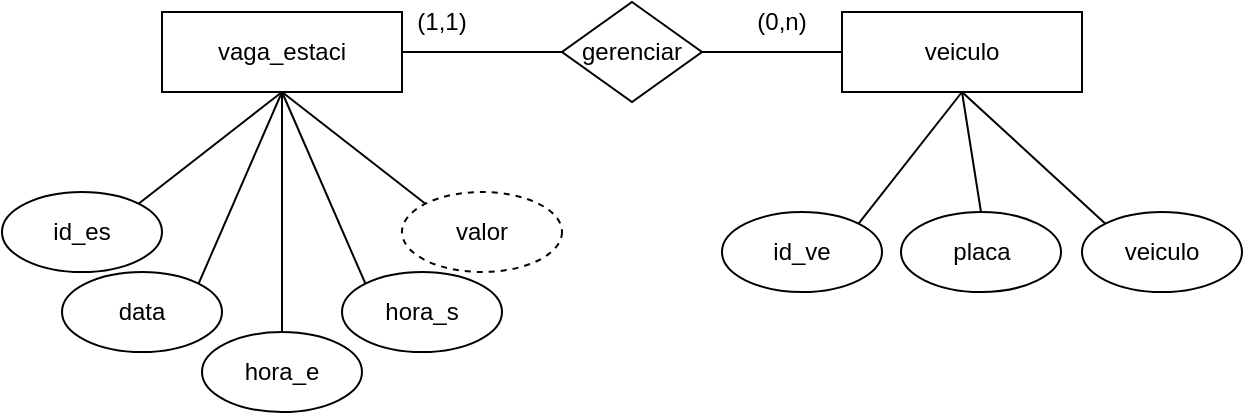 <mxfile version="14.0.1" type="device"><diagram id="kd8TH6XxW6G-KKz8MNmd" name="Page-1"><mxGraphModel dx="2398" dy="393" grid="1" gridSize="10" guides="1" tooltips="1" connect="1" arrows="1" fold="1" page="1" pageScale="1" pageWidth="827" pageHeight="1169" math="0" shadow="0"><root><mxCell id="0"/><mxCell id="1" parent="0"/><mxCell id="07_vLv7PNWrVF1EChfSV-13" style="edgeStyle=none;rounded=0;orthogonalLoop=1;jettySize=auto;html=1;exitX=1;exitY=0.5;exitDx=0;exitDy=0;entryX=0;entryY=0.5;entryDx=0;entryDy=0;endArrow=none;endFill=0;" parent="1" source="86_40vhueKDDI9K-rQPD-1" target="07_vLv7PNWrVF1EChfSV-12" edge="1"><mxGeometry relative="1" as="geometry"/></mxCell><mxCell id="86_40vhueKDDI9K-rQPD-1" value="vaga_estaci" style="rounded=0;whiteSpace=wrap;html=1;" parent="1" vertex="1"><mxGeometry x="-1530" y="50" width="120" height="40" as="geometry"/></mxCell><mxCell id="86_40vhueKDDI9K-rQPD-9" style="rounded=0;orthogonalLoop=1;jettySize=auto;html=1;exitX=1;exitY=0;exitDx=0;exitDy=0;entryX=0.5;entryY=1;entryDx=0;entryDy=0;endArrow=none;endFill=0;" parent="1" source="86_40vhueKDDI9K-rQPD-2" target="86_40vhueKDDI9K-rQPD-1" edge="1"><mxGeometry relative="1" as="geometry"/></mxCell><mxCell id="86_40vhueKDDI9K-rQPD-2" value="id_es" style="ellipse;whiteSpace=wrap;html=1;" parent="1" vertex="1"><mxGeometry x="-1610" y="140" width="80" height="40" as="geometry"/></mxCell><mxCell id="86_40vhueKDDI9K-rQPD-13" style="edgeStyle=none;rounded=0;orthogonalLoop=1;jettySize=auto;html=1;exitX=0;exitY=0;exitDx=0;exitDy=0;entryX=0.5;entryY=1;entryDx=0;entryDy=0;endArrow=none;endFill=0;" parent="1" source="86_40vhueKDDI9K-rQPD-6" target="86_40vhueKDDI9K-rQPD-1" edge="1"><mxGeometry relative="1" as="geometry"/></mxCell><mxCell id="86_40vhueKDDI9K-rQPD-6" value="hora_s" style="ellipse;whiteSpace=wrap;html=1;" parent="1" vertex="1"><mxGeometry x="-1440" y="180" width="80" height="40" as="geometry"/></mxCell><mxCell id="86_40vhueKDDI9K-rQPD-12" style="edgeStyle=none;rounded=0;orthogonalLoop=1;jettySize=auto;html=1;exitX=0.5;exitY=0;exitDx=0;exitDy=0;endArrow=none;endFill=0;" parent="1" source="86_40vhueKDDI9K-rQPD-7" edge="1"><mxGeometry relative="1" as="geometry"><mxPoint x="-1470" y="90" as="targetPoint"/></mxGeometry></mxCell><mxCell id="86_40vhueKDDI9K-rQPD-7" value="hora_e" style="ellipse;whiteSpace=wrap;html=1;" parent="1" vertex="1"><mxGeometry x="-1510" y="210" width="80" height="40" as="geometry"/></mxCell><mxCell id="86_40vhueKDDI9K-rQPD-14" style="edgeStyle=none;rounded=0;orthogonalLoop=1;jettySize=auto;html=1;exitX=0;exitY=0;exitDx=0;exitDy=0;entryX=0.5;entryY=1;entryDx=0;entryDy=0;endArrow=none;endFill=0;" parent="1" source="86_40vhueKDDI9K-rQPD-8" target="86_40vhueKDDI9K-rQPD-1" edge="1"><mxGeometry relative="1" as="geometry"/></mxCell><mxCell id="86_40vhueKDDI9K-rQPD-8" value="valor" style="ellipse;whiteSpace=wrap;html=1;dashed=1;" parent="1" vertex="1"><mxGeometry x="-1410" y="140" width="80" height="40" as="geometry"/></mxCell><mxCell id="07_vLv7PNWrVF1EChfSV-2" style="rounded=0;orthogonalLoop=1;jettySize=auto;html=1;exitX=1;exitY=0;exitDx=0;exitDy=0;endArrow=none;endFill=0;" parent="1" source="07_vLv7PNWrVF1EChfSV-1" edge="1"><mxGeometry relative="1" as="geometry"><mxPoint x="-1470" y="90" as="targetPoint"/></mxGeometry></mxCell><mxCell id="07_vLv7PNWrVF1EChfSV-1" value="data" style="ellipse;whiteSpace=wrap;html=1;" parent="1" vertex="1"><mxGeometry x="-1580" y="180" width="80" height="40" as="geometry"/></mxCell><mxCell id="07_vLv7PNWrVF1EChfSV-3" value="veiculo" style="rounded=0;whiteSpace=wrap;html=1;" parent="1" vertex="1"><mxGeometry x="-1190" y="50" width="120" height="40" as="geometry"/></mxCell><mxCell id="07_vLv7PNWrVF1EChfSV-4" style="rounded=0;orthogonalLoop=1;jettySize=auto;html=1;exitX=1;exitY=0;exitDx=0;exitDy=0;entryX=0.5;entryY=1;entryDx=0;entryDy=0;endArrow=none;endFill=0;" parent="1" source="07_vLv7PNWrVF1EChfSV-5" target="07_vLv7PNWrVF1EChfSV-3" edge="1"><mxGeometry relative="1" as="geometry"/></mxCell><mxCell id="07_vLv7PNWrVF1EChfSV-5" value="id_ve" style="ellipse;whiteSpace=wrap;html=1;" parent="1" vertex="1"><mxGeometry x="-1250" y="150" width="80" height="40" as="geometry"/></mxCell><mxCell id="07_vLv7PNWrVF1EChfSV-6" style="edgeStyle=none;rounded=0;orthogonalLoop=1;jettySize=auto;html=1;exitX=0.5;exitY=0;exitDx=0;exitDy=0;endArrow=none;endFill=0;" parent="1" source="07_vLv7PNWrVF1EChfSV-7" edge="1"><mxGeometry relative="1" as="geometry"><mxPoint x="-1130" y="90" as="targetPoint"/></mxGeometry></mxCell><mxCell id="07_vLv7PNWrVF1EChfSV-7" value="placa" style="ellipse;whiteSpace=wrap;html=1;" parent="1" vertex="1"><mxGeometry x="-1160.5" y="150" width="80" height="40" as="geometry"/></mxCell><mxCell id="07_vLv7PNWrVF1EChfSV-11" style="edgeStyle=none;rounded=0;orthogonalLoop=1;jettySize=auto;html=1;exitX=0;exitY=0;exitDx=0;exitDy=0;entryX=0.5;entryY=1;entryDx=0;entryDy=0;endArrow=none;endFill=0;" parent="1" source="07_vLv7PNWrVF1EChfSV-10" target="07_vLv7PNWrVF1EChfSV-3" edge="1"><mxGeometry relative="1" as="geometry"/></mxCell><mxCell id="07_vLv7PNWrVF1EChfSV-10" value="veiculo" style="ellipse;whiteSpace=wrap;html=1;" parent="1" vertex="1"><mxGeometry x="-1070" y="150" width="80" height="40" as="geometry"/></mxCell><mxCell id="07_vLv7PNWrVF1EChfSV-14" style="edgeStyle=none;rounded=0;orthogonalLoop=1;jettySize=auto;html=1;exitX=1;exitY=0.5;exitDx=0;exitDy=0;endArrow=none;endFill=0;" parent="1" source="07_vLv7PNWrVF1EChfSV-12" target="07_vLv7PNWrVF1EChfSV-3" edge="1"><mxGeometry relative="1" as="geometry"/></mxCell><mxCell id="07_vLv7PNWrVF1EChfSV-12" value="gerenciar" style="rhombus;whiteSpace=wrap;html=1;" parent="1" vertex="1"><mxGeometry x="-1330" y="45" width="70" height="50" as="geometry"/></mxCell><mxCell id="07_vLv7PNWrVF1EChfSV-16" value="(1,1)" style="text;html=1;strokeColor=none;fillColor=none;align=center;verticalAlign=middle;whiteSpace=wrap;rounded=0;" parent="1" vertex="1"><mxGeometry x="-1410" y="45" width="40" height="20" as="geometry"/></mxCell><mxCell id="07_vLv7PNWrVF1EChfSV-17" value="(0,n)" style="text;html=1;strokeColor=none;fillColor=none;align=center;verticalAlign=middle;whiteSpace=wrap;rounded=0;" parent="1" vertex="1"><mxGeometry x="-1240" y="45" width="40" height="20" as="geometry"/></mxCell></root></mxGraphModel></diagram></mxfile>